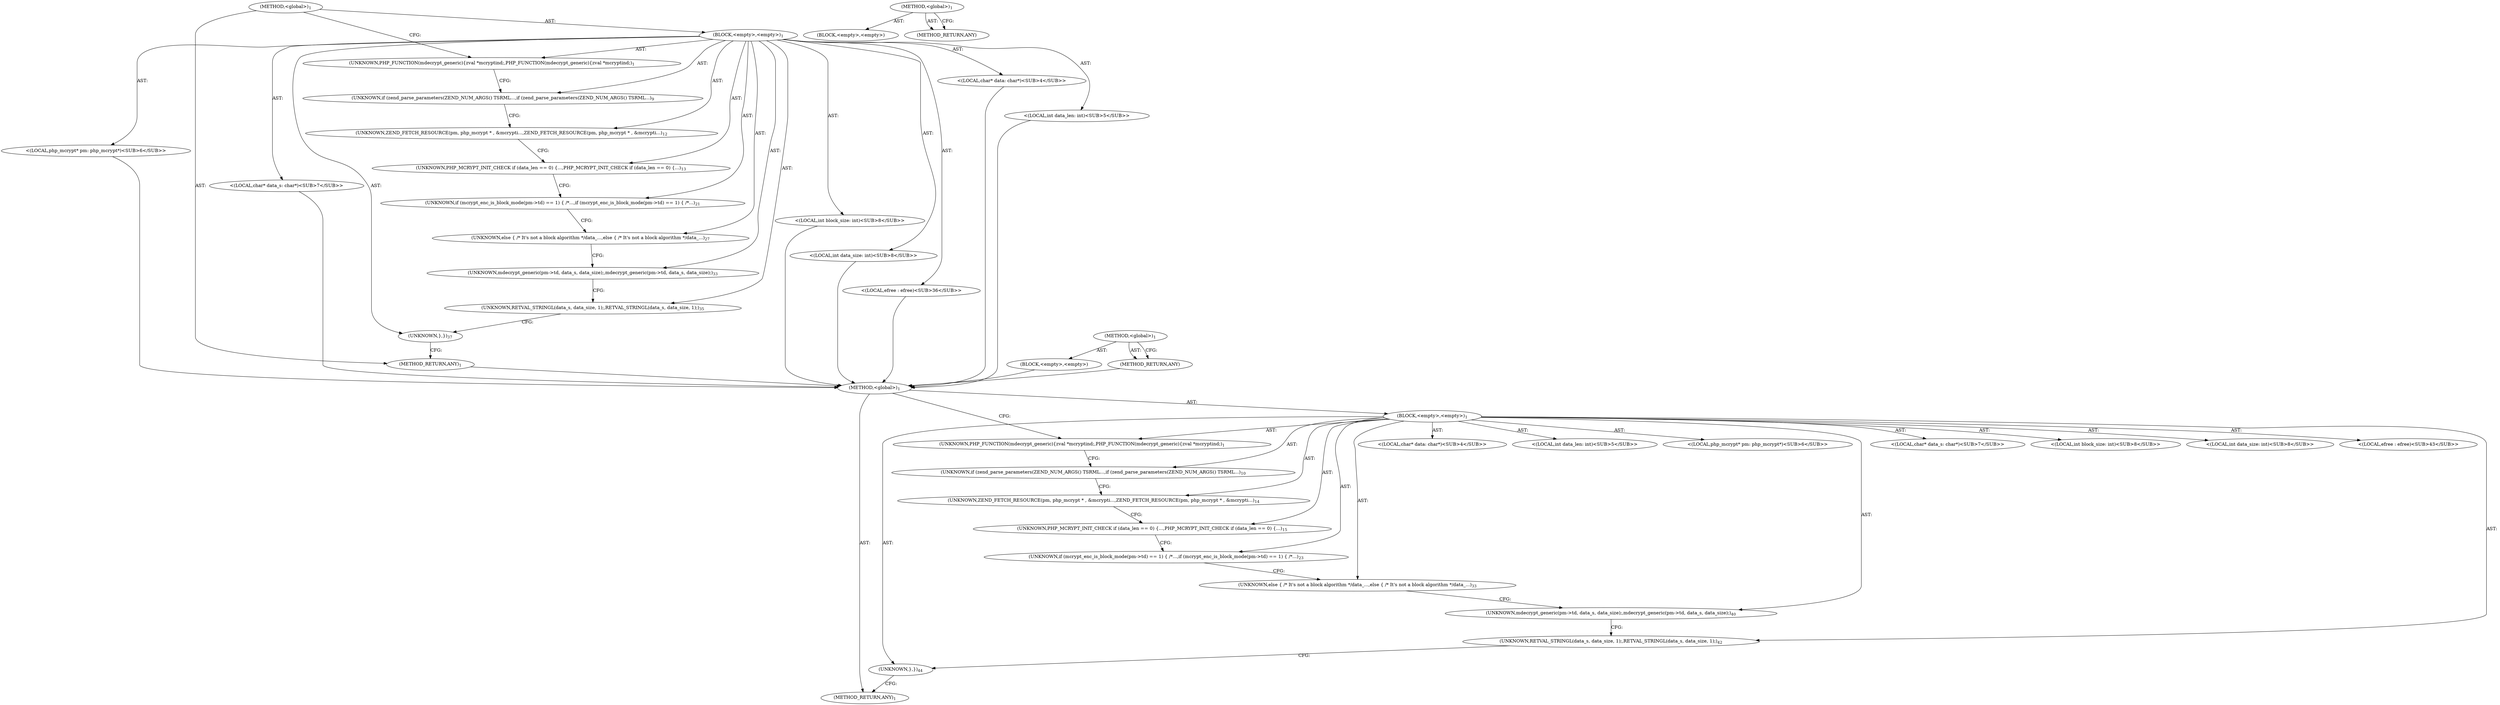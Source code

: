 digraph "&lt;global&gt;" {
vulnerable_6 [label=<(METHOD,&lt;global&gt;)<SUB>1</SUB>>];
vulnerable_7 [label=<(BLOCK,&lt;empty&gt;,&lt;empty&gt;)<SUB>1</SUB>>];
vulnerable_8 [label=<(UNKNOWN,PHP_FUNCTION(mdecrypt_generic)
{
	zval *mcryptind;,PHP_FUNCTION(mdecrypt_generic)
{
	zval *mcryptind;)<SUB>1</SUB>>];
vulnerable_9 [label="<(LOCAL,char* data: char*)<SUB>4</SUB>>"];
vulnerable_10 [label="<(LOCAL,int data_len: int)<SUB>5</SUB>>"];
vulnerable_11 [label="<(LOCAL,php_mcrypt* pm: php_mcrypt*)<SUB>6</SUB>>"];
vulnerable_12 [label="<(LOCAL,char* data_s: char*)<SUB>7</SUB>>"];
vulnerable_13 [label="<(LOCAL,int block_size: int)<SUB>8</SUB>>"];
vulnerable_14 [label="<(LOCAL,int data_size: int)<SUB>8</SUB>>"];
vulnerable_15 [label=<(UNKNOWN,if (zend_parse_parameters(ZEND_NUM_ARGS() TSRML...,if (zend_parse_parameters(ZEND_NUM_ARGS() TSRML...)<SUB>9</SUB>>];
vulnerable_16 [label=<(UNKNOWN,ZEND_FETCH_RESOURCE(pm, php_mcrypt * , &amp;mcrypti...,ZEND_FETCH_RESOURCE(pm, php_mcrypt * , &amp;mcrypti...)<SUB>12</SUB>>];
vulnerable_17 [label=<(UNKNOWN,PHP_MCRYPT_INIT_CHECK
 
	if (data_len == 0) {
	...,PHP_MCRYPT_INIT_CHECK
 
	if (data_len == 0) {
	...)<SUB>13</SUB>>];
vulnerable_18 [label=<(UNKNOWN,if (mcrypt_enc_is_block_mode(pm-&gt;td) == 1) { /*...,if (mcrypt_enc_is_block_mode(pm-&gt;td) == 1) { /*...)<SUB>21</SUB>>];
vulnerable_19 [label=<(UNKNOWN,else { /* It's not a block algorithm */
		data_...,else { /* It's not a block algorithm */
		data_...)<SUB>27</SUB>>];
vulnerable_20 [label=<(UNKNOWN,mdecrypt_generic(pm-&gt;td, data_s, data_size);,mdecrypt_generic(pm-&gt;td, data_s, data_size);)<SUB>33</SUB>>];
vulnerable_21 [label=<(UNKNOWN,RETVAL_STRINGL(data_s, data_size, 1);,RETVAL_STRINGL(data_s, data_size, 1);)<SUB>35</SUB>>];
vulnerable_22 [label="<(LOCAL,efree : efree)<SUB>36</SUB>>"];
vulnerable_23 [label=<(UNKNOWN,},})<SUB>37</SUB>>];
vulnerable_24 [label=<(METHOD_RETURN,ANY)<SUB>1</SUB>>];
vulnerable_37 [label=<(METHOD,&lt;global&gt;)<SUB>1</SUB>>];
vulnerable_38 [label=<(BLOCK,&lt;empty&gt;,&lt;empty&gt;)>];
vulnerable_39 [label=<(METHOD_RETURN,ANY)>];
fixed_6 [label=<(METHOD,&lt;global&gt;)<SUB>1</SUB>>];
fixed_7 [label=<(BLOCK,&lt;empty&gt;,&lt;empty&gt;)<SUB>1</SUB>>];
fixed_8 [label=<(UNKNOWN,PHP_FUNCTION(mdecrypt_generic)
{
	zval *mcryptind;,PHP_FUNCTION(mdecrypt_generic)
{
	zval *mcryptind;)<SUB>1</SUB>>];
fixed_9 [label="<(LOCAL,char* data: char*)<SUB>4</SUB>>"];
fixed_10 [label="<(LOCAL,int data_len: int)<SUB>5</SUB>>"];
fixed_11 [label="<(LOCAL,php_mcrypt* pm: php_mcrypt*)<SUB>6</SUB>>"];
fixed_12 [label="<(LOCAL,char* data_s: char*)<SUB>7</SUB>>"];
fixed_13 [label="<(LOCAL,int block_size: int)<SUB>8</SUB>>"];
fixed_14 [label="<(LOCAL,int data_size: int)<SUB>8</SUB>>"];
fixed_15 [label=<(UNKNOWN,if (zend_parse_parameters(ZEND_NUM_ARGS() TSRML...,if (zend_parse_parameters(ZEND_NUM_ARGS() TSRML...)<SUB>10</SUB>>];
fixed_16 [label=<(UNKNOWN,ZEND_FETCH_RESOURCE(pm, php_mcrypt * , &amp;mcrypti...,ZEND_FETCH_RESOURCE(pm, php_mcrypt * , &amp;mcrypti...)<SUB>14</SUB>>];
fixed_17 [label=<(UNKNOWN,PHP_MCRYPT_INIT_CHECK
 
	if (data_len == 0) {
	...,PHP_MCRYPT_INIT_CHECK
 
	if (data_len == 0) {
	...)<SUB>15</SUB>>];
fixed_18 [label=<(UNKNOWN,if (mcrypt_enc_is_block_mode(pm-&gt;td) == 1) { /*...,if (mcrypt_enc_is_block_mode(pm-&gt;td) == 1) { /*...)<SUB>23</SUB>>];
fixed_19 [label=<(UNKNOWN,else { /* It's not a block algorithm */
		data_...,else { /* It's not a block algorithm */
		data_...)<SUB>33</SUB>>];
fixed_20 [label=<(UNKNOWN,mdecrypt_generic(pm-&gt;td, data_s, data_size);,mdecrypt_generic(pm-&gt;td, data_s, data_size);)<SUB>40</SUB>>];
fixed_21 [label=<(UNKNOWN,RETVAL_STRINGL(data_s, data_size, 1);,RETVAL_STRINGL(data_s, data_size, 1);)<SUB>42</SUB>>];
fixed_22 [label="<(LOCAL,efree : efree)<SUB>43</SUB>>"];
fixed_23 [label=<(UNKNOWN,},})<SUB>44</SUB>>];
fixed_24 [label=<(METHOD_RETURN,ANY)<SUB>1</SUB>>];
fixed_37 [label=<(METHOD,&lt;global&gt;)<SUB>1</SUB>>];
fixed_38 [label=<(BLOCK,&lt;empty&gt;,&lt;empty&gt;)>];
fixed_39 [label=<(METHOD_RETURN,ANY)>];
vulnerable_6 -> vulnerable_7  [key=0, label="AST: "];
vulnerable_6 -> vulnerable_24  [key=0, label="AST: "];
vulnerable_6 -> vulnerable_8  [key=0, label="CFG: "];
vulnerable_7 -> vulnerable_8  [key=0, label="AST: "];
vulnerable_7 -> vulnerable_9  [key=0, label="AST: "];
vulnerable_7 -> vulnerable_10  [key=0, label="AST: "];
vulnerable_7 -> vulnerable_11  [key=0, label="AST: "];
vulnerable_7 -> vulnerable_12  [key=0, label="AST: "];
vulnerable_7 -> vulnerable_13  [key=0, label="AST: "];
vulnerable_7 -> vulnerable_14  [key=0, label="AST: "];
vulnerable_7 -> vulnerable_15  [key=0, label="AST: "];
vulnerable_7 -> vulnerable_16  [key=0, label="AST: "];
vulnerable_7 -> vulnerable_17  [key=0, label="AST: "];
vulnerable_7 -> vulnerable_18  [key=0, label="AST: "];
vulnerable_7 -> vulnerable_19  [key=0, label="AST: "];
vulnerable_7 -> vulnerable_20  [key=0, label="AST: "];
vulnerable_7 -> vulnerable_21  [key=0, label="AST: "];
vulnerable_7 -> vulnerable_22  [key=0, label="AST: "];
vulnerable_7 -> vulnerable_23  [key=0, label="AST: "];
vulnerable_8 -> vulnerable_15  [key=0, label="CFG: "];
vulnerable_9 -> fixed_6  [key=0];
vulnerable_10 -> fixed_6  [key=0];
vulnerable_11 -> fixed_6  [key=0];
vulnerable_12 -> fixed_6  [key=0];
vulnerable_13 -> fixed_6  [key=0];
vulnerable_14 -> fixed_6  [key=0];
vulnerable_15 -> vulnerable_16  [key=0, label="CFG: "];
vulnerable_16 -> vulnerable_17  [key=0, label="CFG: "];
vulnerable_17 -> vulnerable_18  [key=0, label="CFG: "];
vulnerable_18 -> vulnerable_19  [key=0, label="CFG: "];
vulnerable_19 -> vulnerable_20  [key=0, label="CFG: "];
vulnerable_20 -> vulnerable_21  [key=0, label="CFG: "];
vulnerable_21 -> vulnerable_23  [key=0, label="CFG: "];
vulnerable_22 -> fixed_6  [key=0];
vulnerable_23 -> vulnerable_24  [key=0, label="CFG: "];
vulnerable_24 -> fixed_6  [key=0];
vulnerable_37 -> vulnerable_38  [key=0, label="AST: "];
vulnerable_37 -> vulnerable_39  [key=0, label="AST: "];
vulnerable_37 -> vulnerable_39  [key=1, label="CFG: "];
vulnerable_38 -> fixed_6  [key=0];
vulnerable_39 -> fixed_6  [key=0];
fixed_6 -> fixed_7  [key=0, label="AST: "];
fixed_6 -> fixed_24  [key=0, label="AST: "];
fixed_6 -> fixed_8  [key=0, label="CFG: "];
fixed_7 -> fixed_8  [key=0, label="AST: "];
fixed_7 -> fixed_9  [key=0, label="AST: "];
fixed_7 -> fixed_10  [key=0, label="AST: "];
fixed_7 -> fixed_11  [key=0, label="AST: "];
fixed_7 -> fixed_12  [key=0, label="AST: "];
fixed_7 -> fixed_13  [key=0, label="AST: "];
fixed_7 -> fixed_14  [key=0, label="AST: "];
fixed_7 -> fixed_15  [key=0, label="AST: "];
fixed_7 -> fixed_16  [key=0, label="AST: "];
fixed_7 -> fixed_17  [key=0, label="AST: "];
fixed_7 -> fixed_18  [key=0, label="AST: "];
fixed_7 -> fixed_19  [key=0, label="AST: "];
fixed_7 -> fixed_20  [key=0, label="AST: "];
fixed_7 -> fixed_21  [key=0, label="AST: "];
fixed_7 -> fixed_22  [key=0, label="AST: "];
fixed_7 -> fixed_23  [key=0, label="AST: "];
fixed_8 -> fixed_15  [key=0, label="CFG: "];
fixed_15 -> fixed_16  [key=0, label="CFG: "];
fixed_16 -> fixed_17  [key=0, label="CFG: "];
fixed_17 -> fixed_18  [key=0, label="CFG: "];
fixed_18 -> fixed_19  [key=0, label="CFG: "];
fixed_19 -> fixed_20  [key=0, label="CFG: "];
fixed_20 -> fixed_21  [key=0, label="CFG: "];
fixed_21 -> fixed_23  [key=0, label="CFG: "];
fixed_23 -> fixed_24  [key=0, label="CFG: "];
fixed_37 -> fixed_38  [key=0, label="AST: "];
fixed_37 -> fixed_39  [key=0, label="AST: "];
fixed_37 -> fixed_39  [key=1, label="CFG: "];
}
